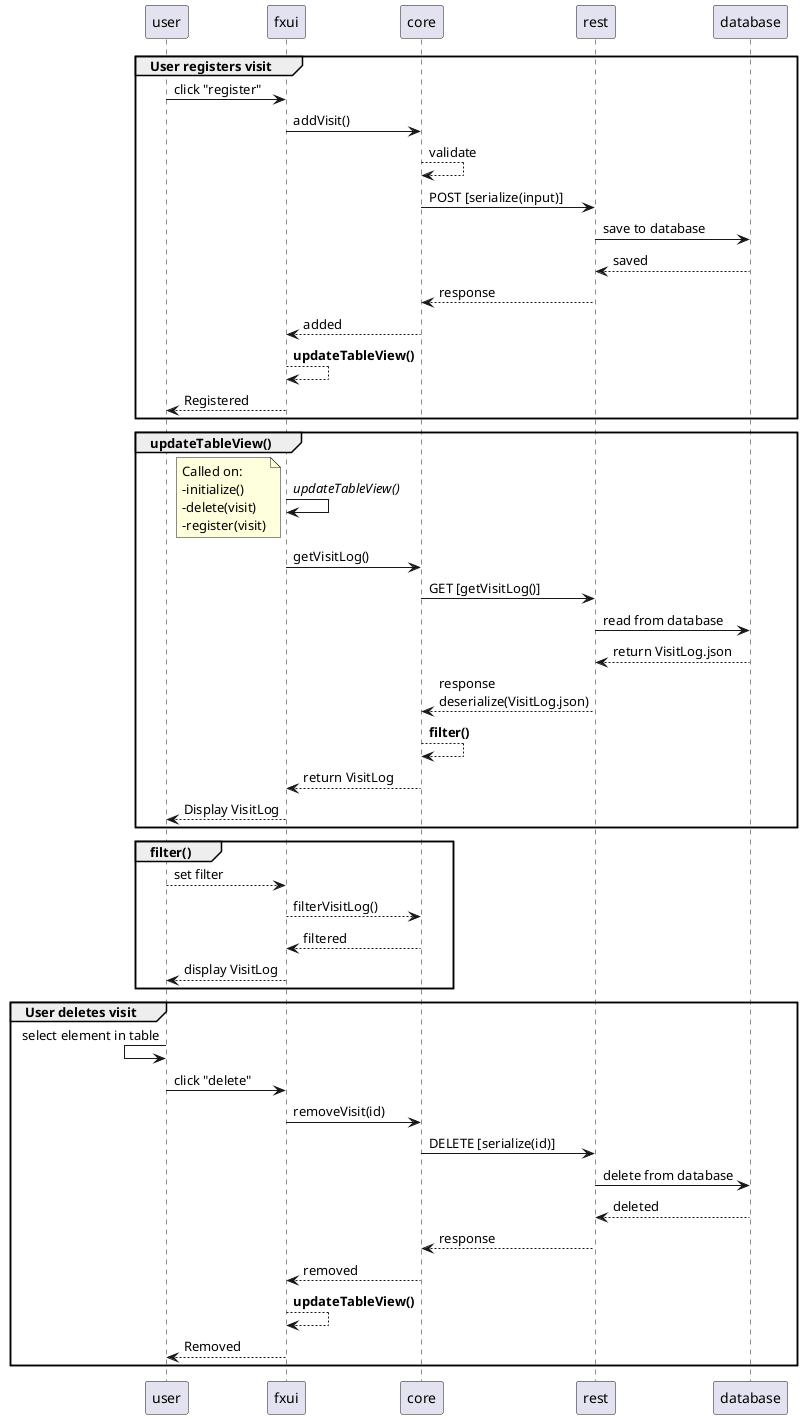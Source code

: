 @startuml

group User registers visit
user -> fxui: click "register"
fxui -> core: addVisit()
core --> core: validate
core -> rest: POST [serialize(input)]
rest -> database: save to database

rest <-- database: saved
core <-- rest: response
fxui <-- core: added
fxui --> fxui: **updateTableView()**
user <-- fxui: Registered
end



group updateTableView()
fxui -> fxui: //updateTableView()//
note left: Called on: \n-initialize() \n-delete(visit) \n-register(visit)
fxui -> core: getVisitLog()
core -> rest: GET [getVisitLog()]
rest -> database: read from database

rest <-- database: return VisitLog.json
core <-- rest: response \ndeserialize(VisitLog.json)
core --> core: **filter()**
fxui <-- core: return VisitLog
user <-- fxui: Display VisitLog

end


group filter()
user --> fxui: set filter
fxui --> core: filterVisitLog()
fxui <-- core: filtered
user <-- fxui: display VisitLog
end

group User deletes visit
user <- user: select element in table
user -> fxui: click "delete"
fxui -> core: removeVisit(id)
core -> rest: DELETE [serialize(id)]
rest -> database: delete from database

rest <-- database: deleted
core <-- rest: response
fxui <-- core: removed
fxui --> fxui: **updateTableView()**
user <-- fxui: Removed
end

@enduml